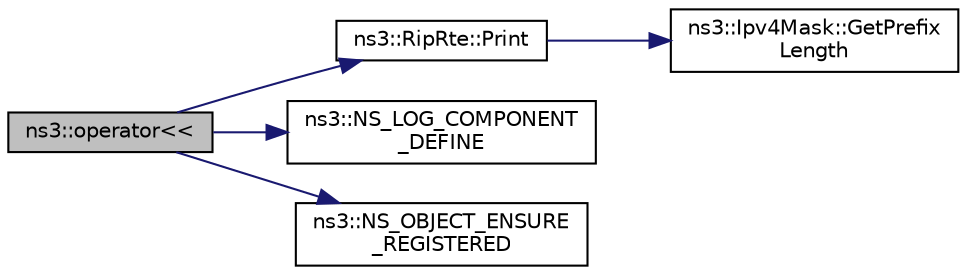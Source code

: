 digraph "ns3::operator&lt;&lt;"
{
  edge [fontname="Helvetica",fontsize="10",labelfontname="Helvetica",labelfontsize="10"];
  node [fontname="Helvetica",fontsize="10",shape=record];
  rankdir="LR";
  Node1 [label="ns3::operator\<\<",height=0.2,width=0.4,color="black", fillcolor="grey75", style="filled", fontcolor="black"];
  Node1 -> Node2 [color="midnightblue",fontsize="10",style="solid"];
  Node2 [label="ns3::RipRte::Print",height=0.2,width=0.4,color="black", fillcolor="white", style="filled",URL="$db/dfe/classns3_1_1RipRte.html#a5253a36c196d3a8ac3be0f1468ebab1d"];
  Node2 -> Node3 [color="midnightblue",fontsize="10",style="solid"];
  Node3 [label="ns3::Ipv4Mask::GetPrefix\lLength",height=0.2,width=0.4,color="black", fillcolor="white", style="filled",URL="$d5/df8/classns3_1_1Ipv4Mask.html#aed6cdc1658a130595f4acf33e33fcebe"];
  Node1 -> Node4 [color="midnightblue",fontsize="10",style="solid"];
  Node4 [label="ns3::NS_LOG_COMPONENT\l_DEFINE",height=0.2,width=0.4,color="black", fillcolor="white", style="filled",URL="$d7/d2e/namespacens3.html#ac8ce65b31b05d05ea53ba7224272af1b"];
  Node1 -> Node5 [color="midnightblue",fontsize="10",style="solid"];
  Node5 [label="ns3::NS_OBJECT_ENSURE\l_REGISTERED",height=0.2,width=0.4,color="black", fillcolor="white", style="filled",URL="$d7/d2e/namespacens3.html#ac633cbd86ee5879afd4312a843a9ff8c"];
}
